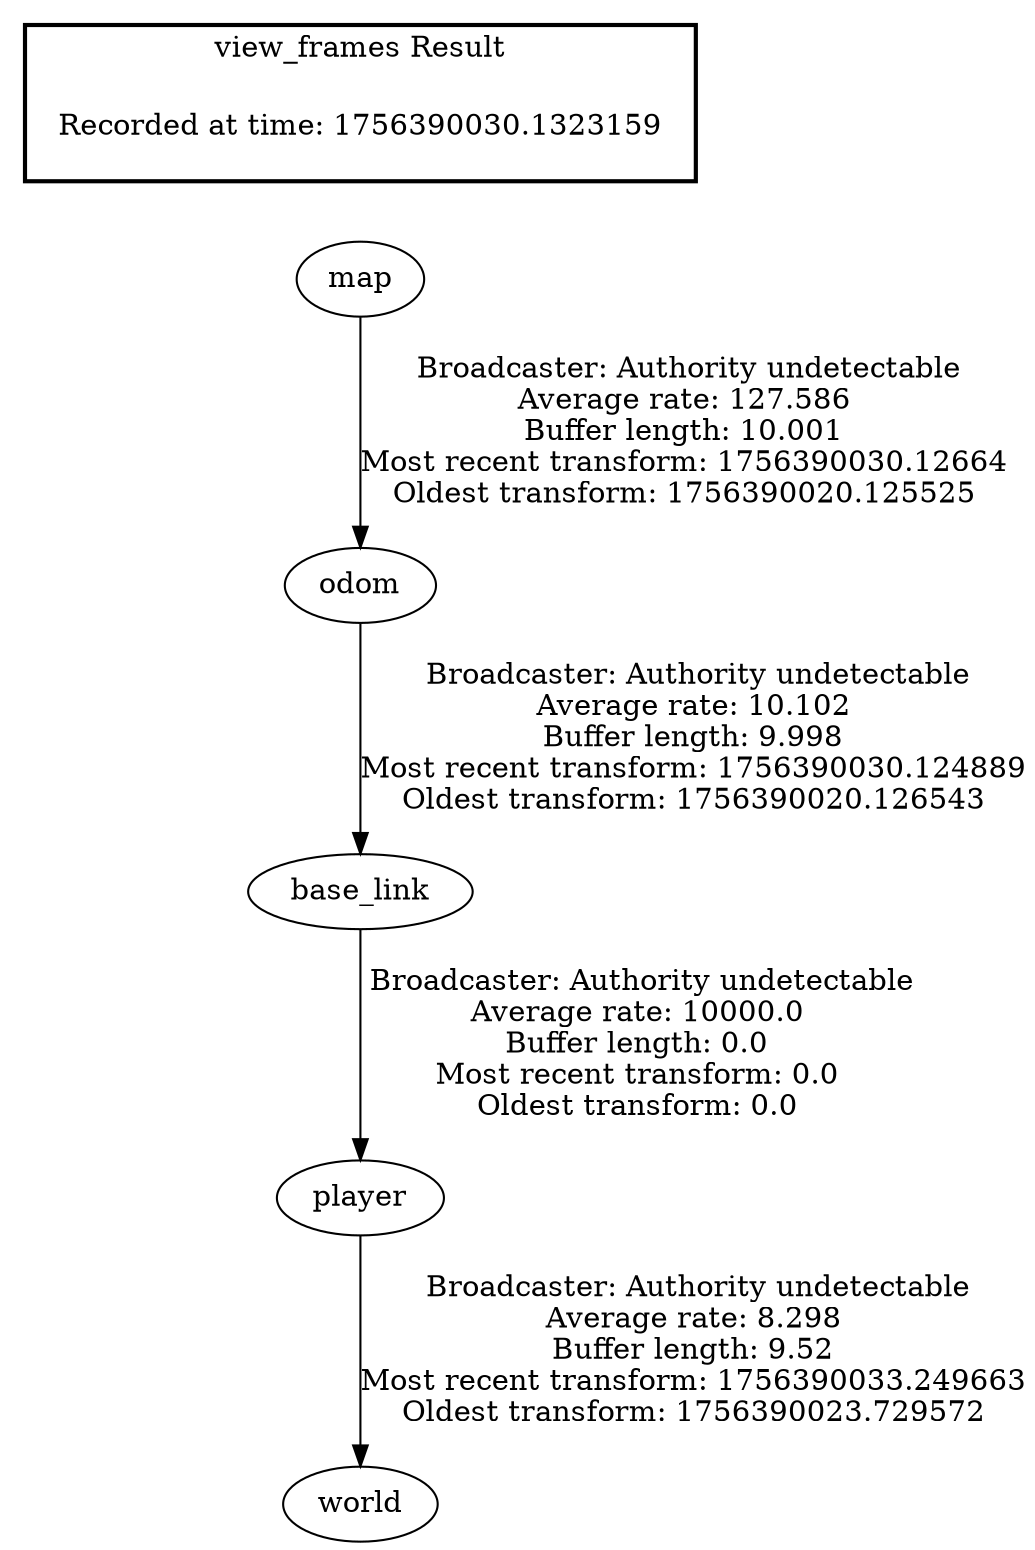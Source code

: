digraph G {
"player" -> "world"[label=" Broadcaster: Authority undetectable\nAverage rate: 8.298\nBuffer length: 9.52\nMost recent transform: 1756390033.249663\nOldest transform: 1756390023.729572\n"];
"base_link" -> "player"[label=" Broadcaster: Authority undetectable\nAverage rate: 10000.0\nBuffer length: 0.0\nMost recent transform: 0.0\nOldest transform: 0.0\n"];
"odom" -> "base_link"[label=" Broadcaster: Authority undetectable\nAverage rate: 10.102\nBuffer length: 9.998\nMost recent transform: 1756390030.124889\nOldest transform: 1756390020.126543\n"];
"map" -> "odom"[label=" Broadcaster: Authority undetectable\nAverage rate: 127.586\nBuffer length: 10.001\nMost recent transform: 1756390030.12664\nOldest transform: 1756390020.125525\n"];
edge [style=invis];
 subgraph cluster_legend { style=bold; color=black; label ="view_frames Result";
"Recorded at time: 1756390030.1323159"[ shape=plaintext ] ;
}->"map";
}